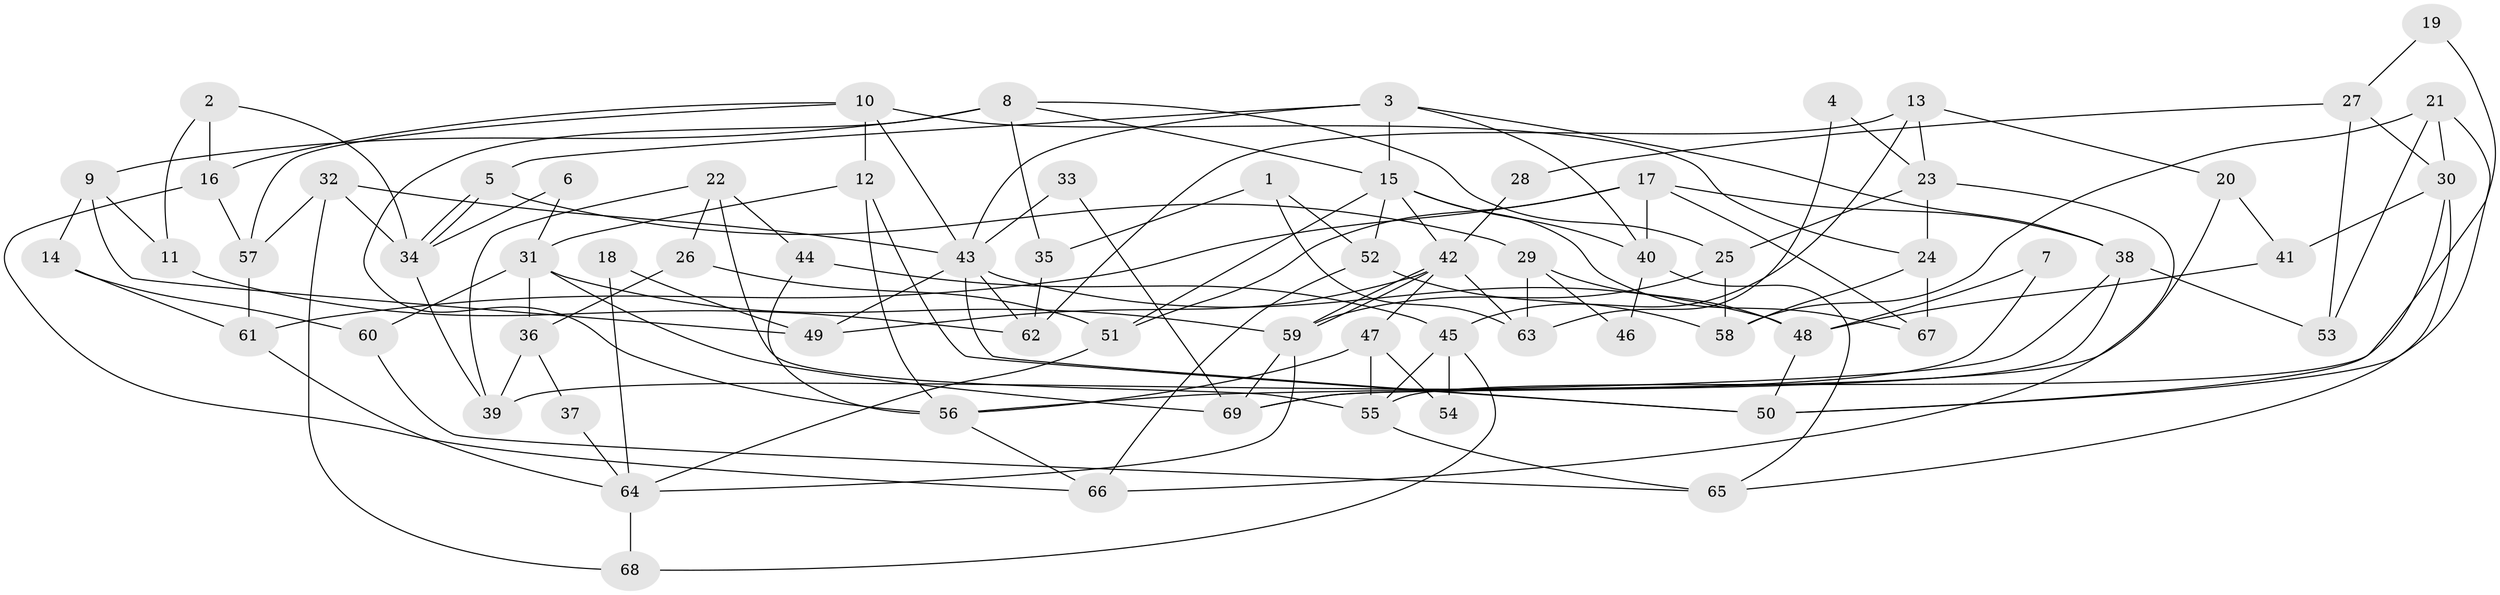 // coarse degree distribution, {5: 0.32142857142857145, 4: 0.25, 3: 0.03571428571428571, 6: 0.21428571428571427, 9: 0.10714285714285714, 13: 0.03571428571428571, 8: 0.03571428571428571}
// Generated by graph-tools (version 1.1) at 2025/37/03/04/25 23:37:11]
// undirected, 69 vertices, 138 edges
graph export_dot {
  node [color=gray90,style=filled];
  1;
  2;
  3;
  4;
  5;
  6;
  7;
  8;
  9;
  10;
  11;
  12;
  13;
  14;
  15;
  16;
  17;
  18;
  19;
  20;
  21;
  22;
  23;
  24;
  25;
  26;
  27;
  28;
  29;
  30;
  31;
  32;
  33;
  34;
  35;
  36;
  37;
  38;
  39;
  40;
  41;
  42;
  43;
  44;
  45;
  46;
  47;
  48;
  49;
  50;
  51;
  52;
  53;
  54;
  55;
  56;
  57;
  58;
  59;
  60;
  61;
  62;
  63;
  64;
  65;
  66;
  67;
  68;
  69;
  1 -- 52;
  1 -- 63;
  1 -- 35;
  2 -- 34;
  2 -- 16;
  2 -- 11;
  3 -- 38;
  3 -- 15;
  3 -- 5;
  3 -- 40;
  3 -- 43;
  4 -- 23;
  4 -- 63;
  5 -- 34;
  5 -- 34;
  5 -- 29;
  6 -- 34;
  6 -- 31;
  7 -- 39;
  7 -- 48;
  8 -- 35;
  8 -- 25;
  8 -- 9;
  8 -- 15;
  8 -- 56;
  9 -- 49;
  9 -- 11;
  9 -- 14;
  10 -- 12;
  10 -- 43;
  10 -- 16;
  10 -- 24;
  10 -- 57;
  11 -- 62;
  12 -- 50;
  12 -- 56;
  12 -- 31;
  13 -- 20;
  13 -- 45;
  13 -- 23;
  13 -- 62;
  14 -- 61;
  14 -- 60;
  15 -- 42;
  15 -- 40;
  15 -- 51;
  15 -- 52;
  15 -- 67;
  16 -- 66;
  16 -- 57;
  17 -- 40;
  17 -- 51;
  17 -- 38;
  17 -- 61;
  17 -- 67;
  18 -- 49;
  18 -- 64;
  19 -- 55;
  19 -- 27;
  20 -- 41;
  20 -- 69;
  21 -- 58;
  21 -- 30;
  21 -- 50;
  21 -- 53;
  22 -- 39;
  22 -- 55;
  22 -- 26;
  22 -- 44;
  23 -- 24;
  23 -- 25;
  23 -- 66;
  24 -- 67;
  24 -- 58;
  25 -- 58;
  25 -- 59;
  26 -- 51;
  26 -- 36;
  27 -- 53;
  27 -- 30;
  27 -- 28;
  28 -- 42;
  29 -- 48;
  29 -- 46;
  29 -- 63;
  30 -- 50;
  30 -- 65;
  30 -- 41;
  31 -- 59;
  31 -- 36;
  31 -- 60;
  31 -- 69;
  32 -- 43;
  32 -- 57;
  32 -- 34;
  32 -- 68;
  33 -- 69;
  33 -- 43;
  34 -- 39;
  35 -- 62;
  36 -- 37;
  36 -- 39;
  37 -- 64;
  38 -- 69;
  38 -- 53;
  38 -- 56;
  40 -- 46;
  40 -- 65;
  41 -- 48;
  42 -- 59;
  42 -- 59;
  42 -- 47;
  42 -- 49;
  42 -- 63;
  43 -- 62;
  43 -- 48;
  43 -- 49;
  43 -- 50;
  44 -- 56;
  44 -- 45;
  45 -- 68;
  45 -- 54;
  45 -- 55;
  47 -- 55;
  47 -- 56;
  47 -- 54;
  48 -- 50;
  51 -- 64;
  52 -- 66;
  52 -- 58;
  55 -- 65;
  56 -- 66;
  57 -- 61;
  59 -- 64;
  59 -- 69;
  60 -- 65;
  61 -- 64;
  64 -- 68;
}
